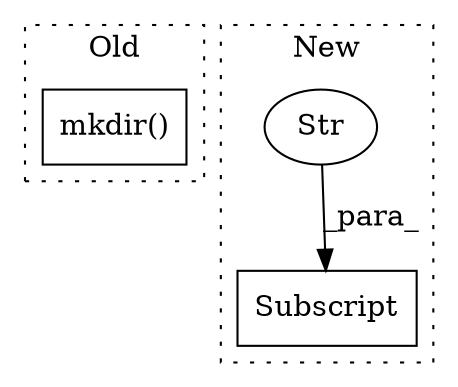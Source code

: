 digraph G {
subgraph cluster0 {
1 [label="mkdir()" a="75" s="6435" l="56" shape="box"];
label = "Old";
style="dotted";
}
subgraph cluster1 {
2 [label="Subscript" a="63" s="8269,0" l="30,0" shape="box"];
3 [label="Str" a="66" s="8276" l="22" shape="ellipse"];
label = "New";
style="dotted";
}
3 -> 2 [label="_para_"];
}